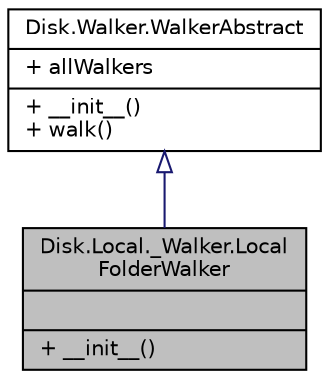 digraph "Disk.Local._Walker.LocalFolderWalker"
{
 // INTERACTIVE_SVG=YES
  bgcolor="transparent";
  edge [fontname="Helvetica",fontsize="10",labelfontname="Helvetica",labelfontsize="10"];
  node [fontname="Helvetica",fontsize="10",shape=record];
  Node1 [label="{Disk.Local._Walker.Local\lFolderWalker\n||+ __init__()\l}",height=0.2,width=0.4,color="black", fillcolor="grey75", style="filled" fontcolor="black"];
  Node2 -> Node1 [dir="back",color="midnightblue",fontsize="10",style="solid",arrowtail="onormal",fontname="Helvetica"];
  Node2 [label="{Disk.Walker.WalkerAbstract\n|+ allWalkers\l|+ __init__()\l+ walk()\l}",height=0.2,width=0.4,color="black",URL="$class_disk_1_1_walker_1_1_walker_abstract.html",tooltip="Gets a list of files and/or folders in a folder."];
}
